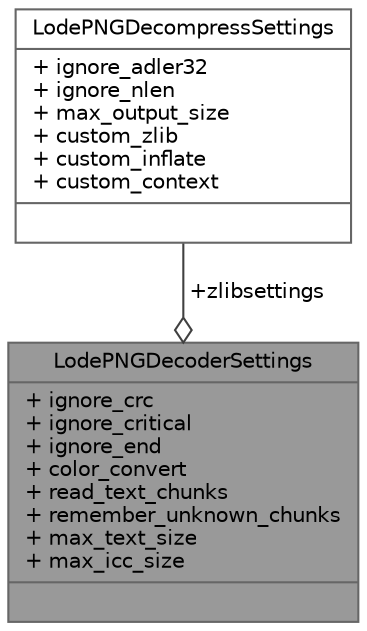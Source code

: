 digraph "LodePNGDecoderSettings"
{
 // INTERACTIVE_SVG=YES
 // LATEX_PDF_SIZE
  bgcolor="transparent";
  edge [fontname=Helvetica,fontsize=10,labelfontname=Helvetica,labelfontsize=10];
  node [fontname=Helvetica,fontsize=10,shape=box,height=0.2,width=0.4];
  Node1 [shape=record,label="{LodePNGDecoderSettings\n|+ ignore_crc\l+ ignore_critical\l+ ignore_end\l+ color_convert\l+ read_text_chunks\l+ remember_unknown_chunks\l+ max_text_size\l+ max_icc_size\l|}",height=0.2,width=0.4,color="gray40", fillcolor="grey60", style="filled", fontcolor="black",tooltip=" "];
  Node2 -> Node1 [color="grey25",style="solid",label=" +zlibsettings" ,arrowhead="odiamond"];
  Node2 [shape=record,label="{LodePNGDecompressSettings\n|+ ignore_adler32\l+ ignore_nlen\l+ max_output_size\l+ custom_zlib\l+ custom_inflate\l+ custom_context\l|}",height=0.2,width=0.4,color="gray40", fillcolor="white", style="filled",URL="$structLodePNGDecompressSettings.html",tooltip=" "];
}
